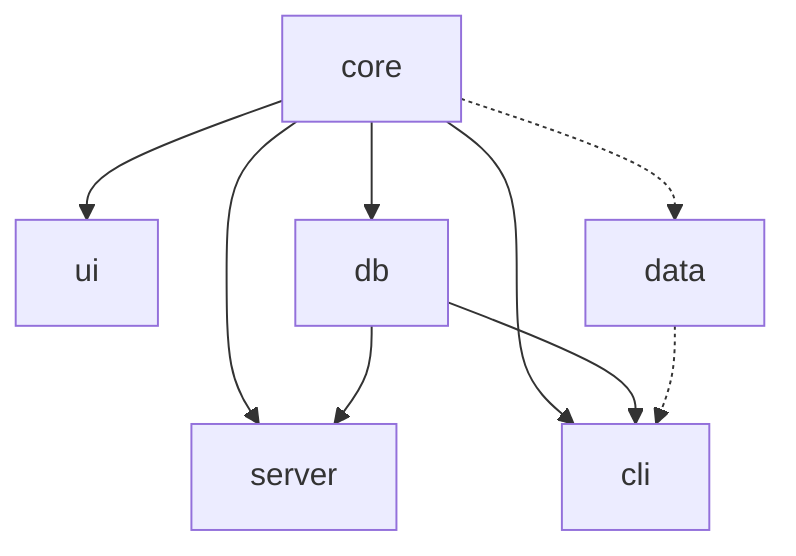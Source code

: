graph TD;
    core-->server;
    core-->ui;
    core-.->data;
    core-->db;
    db-->server;
    core-->cli;
    db-->cli;
    data-.->cli;